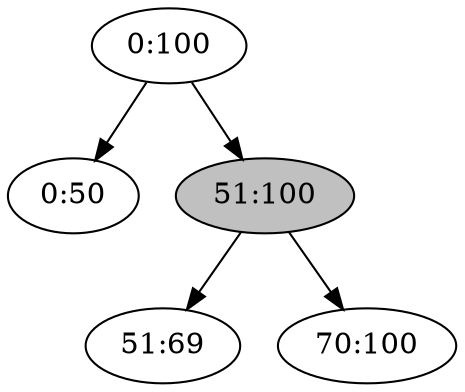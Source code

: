 digraph "r1-i70:100" {

/* Nodes */

N_0_100[label="0:100"];
N_0_50[label="0:50"];
N_51_100[label="51:100"][style="filled"][fillcolor="grey"];
N_51_69[label="51:69"];
N_70_100[label="70:100"];

/* Edges */

N_0_100 -> N_0_50;
N_51_100 -> N_51_69;
N_51_100 -> N_70_100;
N_0_100 -> N_51_100;
}
